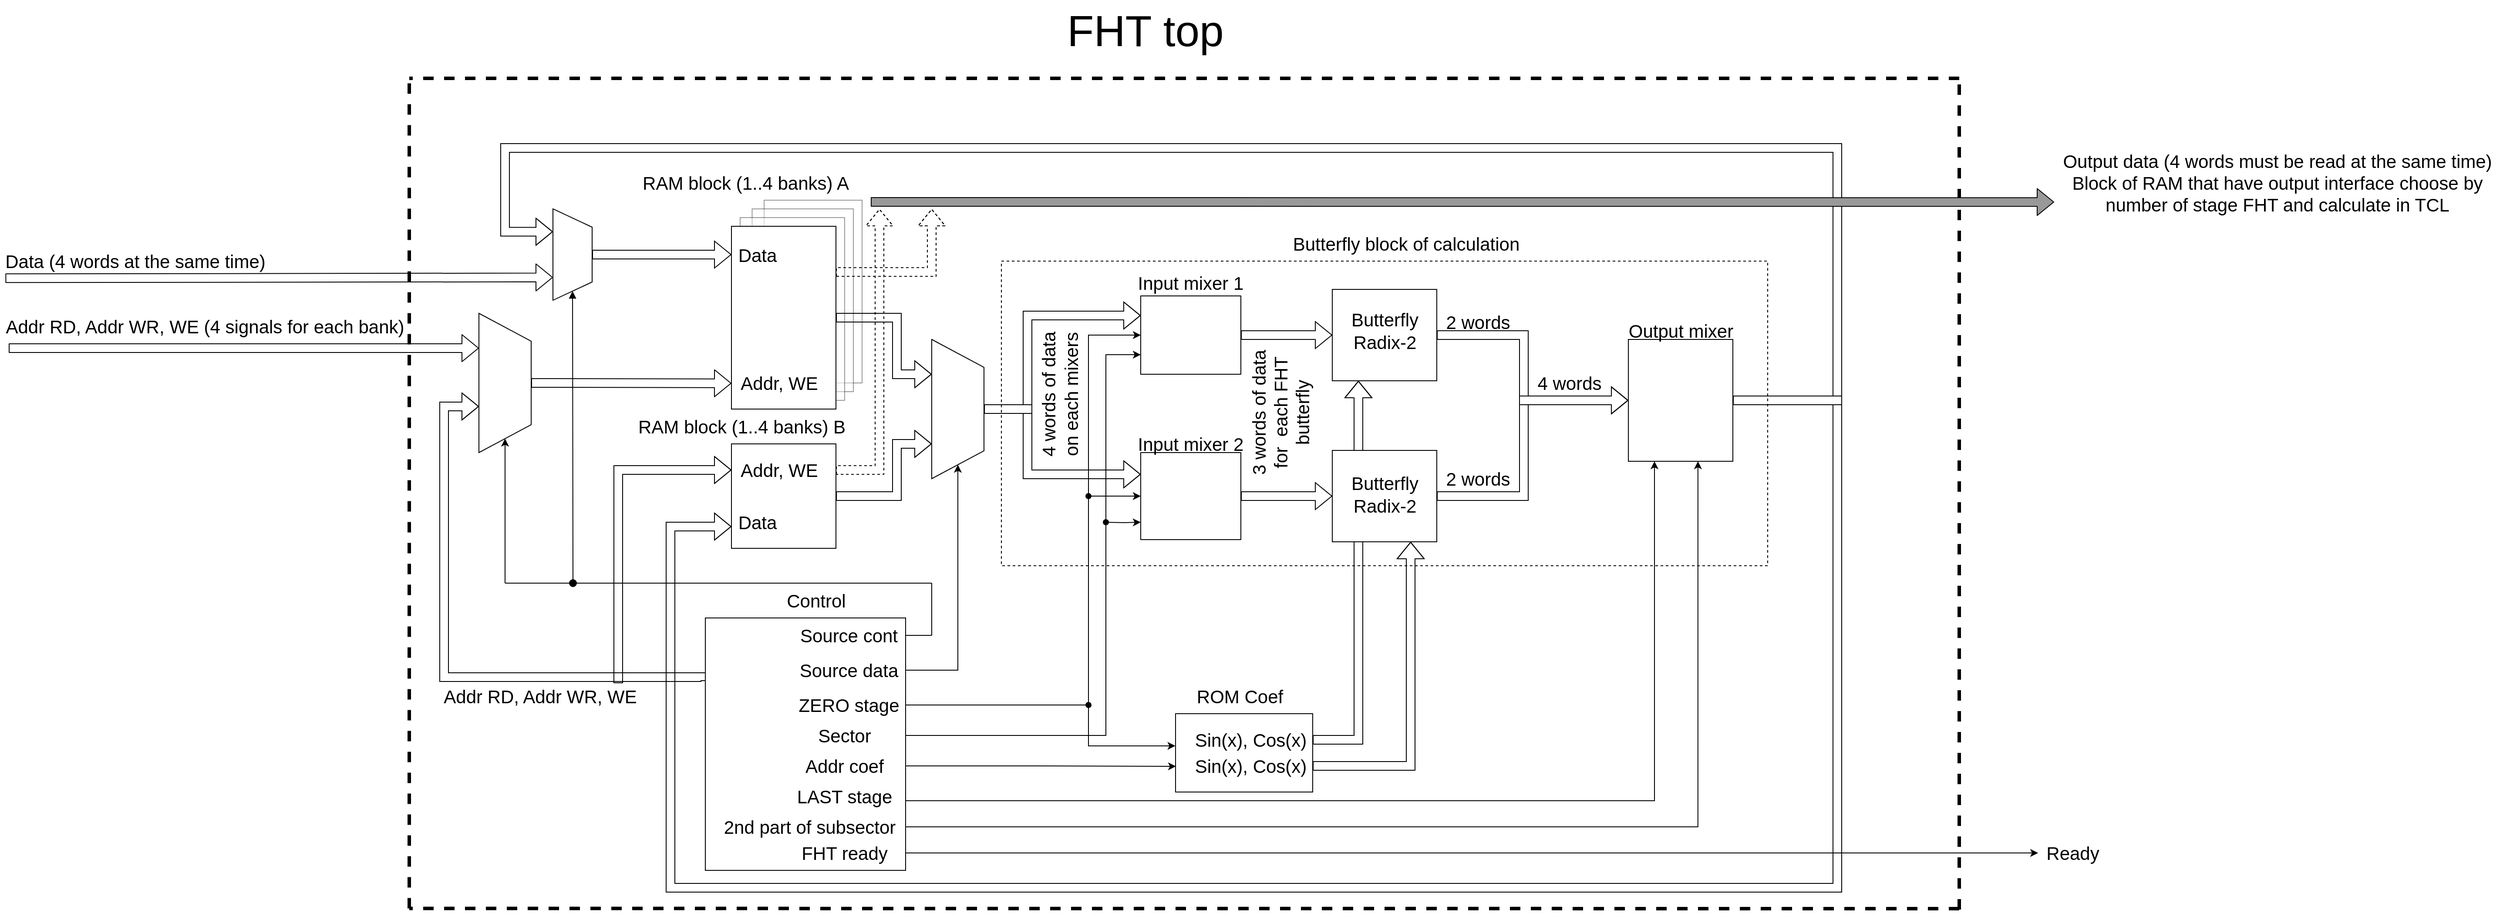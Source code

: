 <mxfile version="15.5.2" type="device"><diagram id="k8BaAgBWYnAPz-RbR95d" name="Page-1"><mxGraphModel dx="903" dy="935" grid="1" gridSize="10" guides="1" tooltips="1" connect="1" arrows="1" fold="1" page="1" pageScale="1" pageWidth="827" pageHeight="1169" math="0" shadow="0"><root><mxCell id="0"/><mxCell id="1" parent="0"/><mxCell id="-WFhjGw_KjIcfvkdMLsf-3" value="" style="rounded=0;whiteSpace=wrap;html=1;strokeWidth=1;opacity=40;" vertex="1" parent="1"><mxGeometry x="1997.5" y="270" width="112.5" height="210" as="geometry"/></mxCell><mxCell id="-WFhjGw_KjIcfvkdMLsf-2" value="" style="rounded=0;whiteSpace=wrap;html=1;strokeWidth=1;opacity=40;" vertex="1" parent="1"><mxGeometry x="1983.75" y="280" width="116.25" height="210" as="geometry"/></mxCell><mxCell id="-WFhjGw_KjIcfvkdMLsf-1" value="" style="rounded=0;whiteSpace=wrap;html=1;strokeWidth=1;opacity=40;" vertex="1" parent="1"><mxGeometry x="1970" y="290" width="120" height="210" as="geometry"/></mxCell><mxCell id="cGfdHINSgqTXn8K_8-8q-1" value="" style="rounded=0;whiteSpace=wrap;html=1;dashed=1;" parent="1" vertex="1"><mxGeometry x="2270" y="340" width="880" height="350" as="geometry"/></mxCell><mxCell id="cGfdHINSgqTXn8K_8-8q-2" style="edgeStyle=orthogonalEdgeStyle;shape=flexArrow;rounded=0;orthogonalLoop=1;jettySize=auto;html=1;exitX=1;exitY=0.5;exitDx=0;exitDy=0;entryX=0.25;entryY=1;entryDx=0;entryDy=0;strokeColor=#000000;" parent="1" source="cGfdHINSgqTXn8K_8-8q-77" target="cGfdHINSgqTXn8K_8-8q-18" edge="1"><mxGeometry relative="1" as="geometry"/></mxCell><mxCell id="cGfdHINSgqTXn8K_8-8q-3" style="edgeStyle=orthogonalEdgeStyle;rounded=0;orthogonalLoop=1;jettySize=auto;html=1;entryX=0.25;entryY=1;entryDx=0;entryDy=0;fontSize=21;shape=flexArrow;" parent="1" source="cGfdHINSgqTXn8K_8-8q-5" target="cGfdHINSgqTXn8K_8-8q-13" edge="1"><mxGeometry relative="1" as="geometry"><Array as="points"><mxPoint x="2150" y="405"/><mxPoint x="2150" y="470"/></Array></mxGeometry></mxCell><mxCell id="cGfdHINSgqTXn8K_8-8q-4" style="edgeStyle=orthogonalEdgeStyle;shape=flexArrow;rounded=0;orthogonalLoop=1;jettySize=auto;html=1;exitX=1;exitY=0.25;exitDx=0;exitDy=0;startArrow=none;startFill=0;endArrow=classic;endFill=1;strokeColor=#000000;dashed=1;" parent="1" source="cGfdHINSgqTXn8K_8-8q-5" edge="1"><mxGeometry relative="1" as="geometry"><mxPoint x="2190" y="280" as="targetPoint"/><Array as="points"><mxPoint x="2190" y="353"/><mxPoint x="2190" y="270"/></Array></mxGeometry></mxCell><mxCell id="cGfdHINSgqTXn8K_8-8q-5" value="" style="rounded=0;whiteSpace=wrap;html=1;" parent="1" vertex="1"><mxGeometry x="1960" y="300" width="120" height="210" as="geometry"/></mxCell><mxCell id="cGfdHINSgqTXn8K_8-8q-6" value="RAM block (1..4 banks) A" style="text;html=1;strokeColor=none;fillColor=none;align=center;verticalAlign=middle;whiteSpace=wrap;rounded=0;fontSize=21;" parent="1" vertex="1"><mxGeometry x="1848.75" y="240" width="255" height="20" as="geometry"/></mxCell><mxCell id="cGfdHINSgqTXn8K_8-8q-7" style="edgeStyle=orthogonalEdgeStyle;rounded=0;orthogonalLoop=1;jettySize=auto;html=1;entryX=0.75;entryY=1;entryDx=0;entryDy=0;fontSize=21;shape=flexArrow;" parent="1" source="cGfdHINSgqTXn8K_8-8q-9" target="cGfdHINSgqTXn8K_8-8q-13" edge="1"><mxGeometry relative="1" as="geometry"><Array as="points"><mxPoint x="2150" y="610"/><mxPoint x="2150" y="550"/></Array></mxGeometry></mxCell><mxCell id="cGfdHINSgqTXn8K_8-8q-8" style="edgeStyle=orthogonalEdgeStyle;shape=flexArrow;rounded=0;orthogonalLoop=1;jettySize=auto;html=1;exitX=1;exitY=0.25;exitDx=0;exitDy=0;startArrow=none;startFill=0;endArrow=block;endFill=0;strokeColor=#000000;dashed=1;" parent="1" source="cGfdHINSgqTXn8K_8-8q-9" edge="1"><mxGeometry relative="1" as="geometry"><mxPoint x="2130" y="280" as="targetPoint"/><Array as="points"><mxPoint x="2130" y="580"/><mxPoint x="2130" y="270"/></Array></mxGeometry></mxCell><mxCell id="cGfdHINSgqTXn8K_8-8q-9" value="" style="rounded=0;whiteSpace=wrap;html=1;" parent="1" vertex="1"><mxGeometry x="1960" y="550" width="120" height="120" as="geometry"/></mxCell><mxCell id="cGfdHINSgqTXn8K_8-8q-10" value="RAM block (1..4 banks) B" style="text;html=1;strokeColor=none;fillColor=none;align=center;verticalAlign=middle;whiteSpace=wrap;rounded=0;fontSize=21;" parent="1" vertex="1"><mxGeometry x="1840" y="520" width="263.75" height="20" as="geometry"/></mxCell><mxCell id="cGfdHINSgqTXn8K_8-8q-11" style="edgeStyle=orthogonalEdgeStyle;rounded=0;orthogonalLoop=1;jettySize=auto;html=1;exitX=0.5;exitY=0;exitDx=0;exitDy=0;entryX=0;entryY=0.25;entryDx=0;entryDy=0;strokeColor=#000000;shape=flexArrow;" parent="1" source="cGfdHINSgqTXn8K_8-8q-13" target="cGfdHINSgqTXn8K_8-8q-15" edge="1"><mxGeometry relative="1" as="geometry"><Array as="points"><mxPoint x="2300" y="510"/><mxPoint x="2300" y="402"/></Array></mxGeometry></mxCell><mxCell id="cGfdHINSgqTXn8K_8-8q-12" style="edgeStyle=orthogonalEdgeStyle;rounded=0;orthogonalLoop=1;jettySize=auto;html=1;exitX=0.5;exitY=0;exitDx=0;exitDy=0;entryX=0;entryY=0.25;entryDx=0;entryDy=0;strokeColor=#000000;shape=flexArrow;" parent="1" source="cGfdHINSgqTXn8K_8-8q-13" target="cGfdHINSgqTXn8K_8-8q-57" edge="1"><mxGeometry relative="1" as="geometry"><Array as="points"><mxPoint x="2300" y="510"/><mxPoint x="2300" y="585"/></Array></mxGeometry></mxCell><mxCell id="cGfdHINSgqTXn8K_8-8q-13" value="" style="shape=trapezoid;perimeter=trapezoidPerimeter;whiteSpace=wrap;html=1;fontSize=21;rotation=90;" parent="1" vertex="1"><mxGeometry x="2140" y="480" width="160" height="60" as="geometry"/></mxCell><mxCell id="cGfdHINSgqTXn8K_8-8q-14" style="edgeStyle=orthogonalEdgeStyle;rounded=0;orthogonalLoop=1;jettySize=auto;html=1;exitX=1;exitY=0.5;exitDx=0;exitDy=0;entryX=0;entryY=0.5;entryDx=0;entryDy=0;strokeColor=#000000;shape=flexArrow;" parent="1" source="cGfdHINSgqTXn8K_8-8q-15" target="cGfdHINSgqTXn8K_8-8q-18" edge="1"><mxGeometry relative="1" as="geometry"/></mxCell><mxCell id="cGfdHINSgqTXn8K_8-8q-15" value="" style="rounded=0;whiteSpace=wrap;html=1;fontSize=21;" parent="1" vertex="1"><mxGeometry x="2430" y="380" width="115" height="90" as="geometry"/></mxCell><mxCell id="cGfdHINSgqTXn8K_8-8q-16" value="Input mixer 1" style="text;html=1;strokeColor=none;fillColor=none;align=center;verticalAlign=middle;whiteSpace=wrap;rounded=0;fontSize=21;" parent="1" vertex="1"><mxGeometry x="2420" y="355" width="135" height="20" as="geometry"/></mxCell><mxCell id="cGfdHINSgqTXn8K_8-8q-17" style="edgeStyle=orthogonalEdgeStyle;rounded=0;orthogonalLoop=1;jettySize=auto;html=1;strokeColor=#000000;shape=flexArrow;" parent="1" source="cGfdHINSgqTXn8K_8-8q-18" edge="1"><mxGeometry relative="1" as="geometry"><mxPoint x="2990" y="500" as="targetPoint"/><Array as="points"><mxPoint x="2870" y="425"/><mxPoint x="2870" y="500"/></Array></mxGeometry></mxCell><mxCell id="cGfdHINSgqTXn8K_8-8q-18" value="" style="rounded=0;whiteSpace=wrap;html=1;fontSize=21;" parent="1" vertex="1"><mxGeometry x="2650" y="372.5" width="120" height="105" as="geometry"/></mxCell><mxCell id="cGfdHINSgqTXn8K_8-8q-19" style="edgeStyle=orthogonalEdgeStyle;rounded=0;orthogonalLoop=1;jettySize=auto;html=1;exitX=1;exitY=0.5;exitDx=0;exitDy=0;entryX=0.25;entryY=1;entryDx=0;entryDy=0;shape=flexArrow;" parent="1" source="cGfdHINSgqTXn8K_8-8q-21" target="cGfdHINSgqTXn8K_8-8q-29" edge="1"><mxGeometry relative="1" as="geometry"><Array as="points"><mxPoint x="3230" y="500"/><mxPoint x="3230" y="210"/><mxPoint x="1700" y="210"/><mxPoint x="1700" y="306"/></Array></mxGeometry></mxCell><mxCell id="cGfdHINSgqTXn8K_8-8q-20" style="edgeStyle=orthogonalEdgeStyle;shape=flexArrow;rounded=0;orthogonalLoop=1;jettySize=auto;html=1;entryX=0;entryY=0.75;entryDx=0;entryDy=0;startArrow=none;startFill=0;endArrow=block;endFill=0;strokeColor=#000000;" parent="1" source="cGfdHINSgqTXn8K_8-8q-21" target="cGfdHINSgqTXn8K_8-8q-50" edge="1"><mxGeometry relative="1" as="geometry"><Array as="points"><mxPoint x="3230" y="500"/><mxPoint x="3230" y="1060"/><mxPoint x="1890" y="1060"/><mxPoint x="1890" y="645"/></Array></mxGeometry></mxCell><mxCell id="cGfdHINSgqTXn8K_8-8q-21" value="" style="rounded=0;whiteSpace=wrap;html=1;fontSize=21;" parent="1" vertex="1"><mxGeometry x="2990" y="430" width="120" height="140" as="geometry"/></mxCell><mxCell id="cGfdHINSgqTXn8K_8-8q-22" value="Output mixer" style="text;html=1;strokeColor=none;fillColor=none;align=center;verticalAlign=middle;whiteSpace=wrap;rounded=0;fontSize=21;" parent="1" vertex="1"><mxGeometry x="2982.5" y="410" width="135" height="20" as="geometry"/></mxCell><mxCell id="cGfdHINSgqTXn8K_8-8q-23" value="" style="rounded=0;whiteSpace=wrap;html=1;" parent="1" vertex="1"><mxGeometry x="2470" y="860" width="157.5" height="90" as="geometry"/></mxCell><mxCell id="cGfdHINSgqTXn8K_8-8q-24" style="edgeStyle=orthogonalEdgeStyle;rounded=0;orthogonalLoop=1;jettySize=auto;html=1;exitX=1;exitY=0.25;exitDx=0;exitDy=0;entryX=1;entryY=0.5;entryDx=0;entryDy=0;" parent="1" source="cGfdHINSgqTXn8K_8-8q-26" target="cGfdHINSgqTXn8K_8-8q-13" edge="1"><mxGeometry relative="1" as="geometry"><Array as="points"><mxPoint x="2220" y="810"/></Array></mxGeometry></mxCell><mxCell id="cGfdHINSgqTXn8K_8-8q-25" style="edgeStyle=orthogonalEdgeStyle;rounded=0;orthogonalLoop=1;jettySize=auto;html=1;exitX=0;exitY=0.25;exitDx=0;exitDy=0;entryX=0.669;entryY=1;entryDx=0;entryDy=0;entryPerimeter=0;strokeWidth=1;fontSize=21;shape=flexArrow;strokeColor=#000000;" parent="1" source="cGfdHINSgqTXn8K_8-8q-26" target="cGfdHINSgqTXn8K_8-8q-30" edge="1"><mxGeometry relative="1" as="geometry"><Array as="points"><mxPoint x="1630" y="818"/><mxPoint x="1630" y="507"/></Array></mxGeometry></mxCell><UserObject label="" id="cGfdHINSgqTXn8K_8-8q-26"><mxCell style="rounded=0;whiteSpace=wrap;html=1;fontSize=21;" parent="1" vertex="1"><mxGeometry x="1930" y="750" width="230" height="290" as="geometry"/></mxCell></UserObject><mxCell id="cGfdHINSgqTXn8K_8-8q-27" value="Control" style="text;html=1;strokeColor=none;fillColor=none;align=center;verticalAlign=middle;whiteSpace=wrap;rounded=0;fontSize=21;" parent="1" vertex="1"><mxGeometry x="1990" y="720" width="135" height="20" as="geometry"/></mxCell><mxCell id="cGfdHINSgqTXn8K_8-8q-28" style="edgeStyle=orthogonalEdgeStyle;rounded=0;orthogonalLoop=1;jettySize=auto;html=1;entryX=0;entryY=0.5;entryDx=0;entryDy=0;endArrow=block;endFill=0;strokeColor=#000000;shape=flexArrow;" parent="1" source="cGfdHINSgqTXn8K_8-8q-29" target="cGfdHINSgqTXn8K_8-8q-35" edge="1"><mxGeometry relative="1" as="geometry"/></mxCell><mxCell id="cGfdHINSgqTXn8K_8-8q-29" value="" style="shape=trapezoid;perimeter=trapezoidPerimeter;whiteSpace=wrap;html=1;fontSize=21;rotation=90;" parent="1" vertex="1"><mxGeometry x="1725" y="310" width="105" height="45" as="geometry"/></mxCell><mxCell id="cGfdHINSgqTXn8K_8-8q-30" value="" style="shape=trapezoid;perimeter=trapezoidPerimeter;whiteSpace=wrap;html=1;fontSize=21;rotation=90;" parent="1" vertex="1"><mxGeometry x="1620" y="450" width="160" height="60" as="geometry"/></mxCell><mxCell id="cGfdHINSgqTXn8K_8-8q-31" value="Source data" style="text;html=1;strokeColor=none;fillColor=none;align=center;verticalAlign=middle;whiteSpace=wrap;rounded=0;fontSize=21;" parent="1" vertex="1"><mxGeometry x="2030" y="800" width="130" height="20" as="geometry"/></mxCell><mxCell id="cGfdHINSgqTXn8K_8-8q-32" value="Source cont" style="text;html=1;strokeColor=none;fillColor=none;align=center;verticalAlign=middle;whiteSpace=wrap;rounded=0;fontSize=21;" parent="1" vertex="1"><mxGeometry x="2030" y="760" width="130" height="20" as="geometry"/></mxCell><mxCell id="cGfdHINSgqTXn8K_8-8q-33" value="" style="html=1;verticalAlign=bottom;startArrow=oval;startFill=1;endArrow=block;startSize=8;entryX=1;entryY=0.5;entryDx=0;entryDy=0;rounded=0;" parent="1" target="cGfdHINSgqTXn8K_8-8q-29" edge="1"><mxGeometry width="60" relative="1" as="geometry"><mxPoint x="1778" y="710" as="sourcePoint"/><mxPoint x="1840" y="470" as="targetPoint"/><Array as="points"/></mxGeometry></mxCell><mxCell id="cGfdHINSgqTXn8K_8-8q-34" value="" style="endArrow=classic;html=1;entryX=0.75;entryY=1;entryDx=0;entryDy=0;shape=flexArrow;exitX=0.02;exitY=1.156;exitDx=0;exitDy=0;exitPerimeter=0;" parent="1" source="cGfdHINSgqTXn8K_8-8q-42" target="cGfdHINSgqTXn8K_8-8q-29" edge="1"><mxGeometry width="50" height="50" relative="1" as="geometry"><mxPoint x="1270" y="359" as="sourcePoint"/><mxPoint x="2020" y="500" as="targetPoint"/></mxGeometry></mxCell><mxCell id="cGfdHINSgqTXn8K_8-8q-35" value="Data" style="text;html=1;strokeColor=none;fillColor=none;align=center;verticalAlign=middle;whiteSpace=wrap;rounded=0;fontSize=21;" parent="1" vertex="1"><mxGeometry x="1960" y="322.5" width="60" height="20" as="geometry"/></mxCell><mxCell id="cGfdHINSgqTXn8K_8-8q-36" value="" style="shape=flexArrow;endArrow=classic;html=1;fontSize=14;entryX=0.25;entryY=1;entryDx=0;entryDy=0;" parent="1" target="cGfdHINSgqTXn8K_8-8q-30" edge="1"><mxGeometry width="50" height="50" relative="1" as="geometry"><mxPoint x="1130" y="440" as="sourcePoint"/><mxPoint x="1890" y="640" as="targetPoint"/></mxGeometry></mxCell><mxCell id="cGfdHINSgqTXn8K_8-8q-37" value="" style="endArrow=none;html=1;fontSize=14;dashed=1;strokeWidth=4;" parent="1" edge="1"><mxGeometry width="50" height="50" relative="1" as="geometry"><mxPoint x="1590" y="1083.75" as="sourcePoint"/><mxPoint x="1590" y="133.75" as="targetPoint"/></mxGeometry></mxCell><mxCell id="cGfdHINSgqTXn8K_8-8q-38" value="" style="endArrow=none;html=1;fontSize=14;dashed=1;strokeWidth=4;" parent="1" edge="1"><mxGeometry width="50" height="50" relative="1" as="geometry"><mxPoint x="3370" y="1084" as="sourcePoint"/><mxPoint x="1590" y="1083.75" as="targetPoint"/></mxGeometry></mxCell><mxCell id="cGfdHINSgqTXn8K_8-8q-39" value="" style="endArrow=none;html=1;fontSize=14;dashed=1;strokeWidth=4;" parent="1" edge="1"><mxGeometry width="50" height="50" relative="1" as="geometry"><mxPoint x="3370" y="130" as="sourcePoint"/><mxPoint x="1590" y="130" as="targetPoint"/></mxGeometry></mxCell><mxCell id="cGfdHINSgqTXn8K_8-8q-40" value="" style="endArrow=none;html=1;fontSize=14;dashed=1;strokeWidth=4;" parent="1" edge="1"><mxGeometry width="50" height="50" relative="1" as="geometry"><mxPoint x="3370" y="1085" as="sourcePoint"/><mxPoint x="3370" y="135" as="targetPoint"/></mxGeometry></mxCell><mxCell id="cGfdHINSgqTXn8K_8-8q-41" value="&lt;font style=&quot;font-size: 50px&quot;&gt;FHT top&lt;/font&gt;" style="text;html=1;align=center;verticalAlign=middle;resizable=0;points=[];autosize=1;fontSize=50;" parent="1" vertex="1"><mxGeometry x="2335" y="40" width="200" height="70" as="geometry"/></mxCell><mxCell id="cGfdHINSgqTXn8K_8-8q-42" value="Data (4 words at the same time)" style="text;html=1;align=center;verticalAlign=middle;resizable=0;points=[];autosize=1;fontSize=21;" parent="1" vertex="1"><mxGeometry x="1120" y="325" width="310" height="30" as="geometry"/></mxCell><mxCell id="cGfdHINSgqTXn8K_8-8q-43" value="Addr RD, Addr WR, WE (4 signals for each bank)" style="text;html=1;align=center;verticalAlign=middle;resizable=0;points=[];autosize=1;fontSize=21;" parent="1" vertex="1"><mxGeometry x="1120" y="400" width="470" height="30" as="geometry"/></mxCell><mxCell id="cGfdHINSgqTXn8K_8-8q-44" value="Addr RD, Addr WR, WE" style="text;html=1;align=center;verticalAlign=middle;resizable=0;points=[];autosize=1;fontSize=21;" parent="1" vertex="1"><mxGeometry x="1620" y="825" width="240" height="30" as="geometry"/></mxCell><mxCell id="cGfdHINSgqTXn8K_8-8q-45" value="Ready" style="text;html=1;align=center;verticalAlign=middle;resizable=0;points=[];autosize=1;fontSize=21;" parent="1" vertex="1"><mxGeometry x="3460" y="1005" width="80" height="30" as="geometry"/></mxCell><mxCell id="cGfdHINSgqTXn8K_8-8q-46" value="" style="endArrow=classic;html=1;strokeColor=#000000;strokeWidth=1;fontSize=21;shape=flexArrow;entryX=0;entryY=0.25;entryDx=0;entryDy=0;width=10;rounded=0;" parent="1" target="cGfdHINSgqTXn8K_8-8q-9" edge="1"><mxGeometry width="50" height="50" relative="1" as="geometry"><mxPoint x="1830" y="825" as="sourcePoint"/><mxPoint x="1930" y="590" as="targetPoint"/><Array as="points"><mxPoint x="1830" y="580"/></Array></mxGeometry></mxCell><mxCell id="cGfdHINSgqTXn8K_8-8q-47" value="" style="shape=flexArrow;endArrow=classic;html=1;fontSize=14;" parent="1" edge="1"><mxGeometry width="50" height="50" relative="1" as="geometry"><mxPoint x="1730" y="480.0" as="sourcePoint"/><mxPoint x="1960" y="480.42" as="targetPoint"/></mxGeometry></mxCell><mxCell id="cGfdHINSgqTXn8K_8-8q-48" value="Addr, WE" style="text;html=1;strokeColor=none;fillColor=none;align=center;verticalAlign=middle;whiteSpace=wrap;rounded=0;fontSize=21;" parent="1" vertex="1"><mxGeometry x="1960" y="470" width="110" height="20" as="geometry"/></mxCell><mxCell id="cGfdHINSgqTXn8K_8-8q-49" value="Addr, WE" style="text;html=1;strokeColor=none;fillColor=none;align=center;verticalAlign=middle;whiteSpace=wrap;rounded=0;fontSize=21;" parent="1" vertex="1"><mxGeometry x="1960" y="570" width="110" height="20" as="geometry"/></mxCell><mxCell id="cGfdHINSgqTXn8K_8-8q-50" value="Data" style="text;html=1;strokeColor=none;fillColor=none;align=center;verticalAlign=middle;whiteSpace=wrap;rounded=0;fontSize=21;" parent="1" vertex="1"><mxGeometry x="1960" y="630" width="60" height="20" as="geometry"/></mxCell><mxCell id="cGfdHINSgqTXn8K_8-8q-51" value="Butterfly block of calculation" style="text;html=1;strokeColor=none;fillColor=none;align=center;verticalAlign=middle;whiteSpace=wrap;rounded=0;fontSize=21;" parent="1" vertex="1"><mxGeometry x="2561.25" y="310" width="347.5" height="20" as="geometry"/></mxCell><mxCell id="cGfdHINSgqTXn8K_8-8q-52" value="" style="endArrow=classic;html=1;strokeColor=#000000;entryX=1;entryY=0.5;entryDx=0;entryDy=0;" parent="1" target="cGfdHINSgqTXn8K_8-8q-30" edge="1"><mxGeometry width="50" height="50" relative="1" as="geometry"><mxPoint x="1700" y="710" as="sourcePoint"/><mxPoint x="1940" y="580" as="targetPoint"/></mxGeometry></mxCell><mxCell id="cGfdHINSgqTXn8K_8-8q-53" value="" style="endArrow=none;html=1;strokeColor=#000000;" parent="1" edge="1"><mxGeometry width="50" height="50" relative="1" as="geometry"><mxPoint x="1700" y="710" as="sourcePoint"/><mxPoint x="2190" y="710" as="targetPoint"/></mxGeometry></mxCell><mxCell id="cGfdHINSgqTXn8K_8-8q-54" value="" style="endArrow=none;html=1;strokeColor=#000000;" parent="1" edge="1"><mxGeometry width="50" height="50" relative="1" as="geometry"><mxPoint x="2190" y="770" as="sourcePoint"/><mxPoint x="2190" y="710" as="targetPoint"/></mxGeometry></mxCell><mxCell id="cGfdHINSgqTXn8K_8-8q-55" value="" style="endArrow=none;html=1;strokeColor=#000000;exitX=1;exitY=0.5;exitDx=0;exitDy=0;" parent="1" source="cGfdHINSgqTXn8K_8-8q-32" edge="1"><mxGeometry width="50" height="50" relative="1" as="geometry"><mxPoint x="1890" y="750" as="sourcePoint"/><mxPoint x="2190" y="770" as="targetPoint"/></mxGeometry></mxCell><mxCell id="cGfdHINSgqTXn8K_8-8q-56" style="edgeStyle=orthogonalEdgeStyle;shape=flexArrow;rounded=0;orthogonalLoop=1;jettySize=auto;html=1;exitX=1;exitY=0.5;exitDx=0;exitDy=0;entryX=0;entryY=0.5;entryDx=0;entryDy=0;strokeColor=#000000;" parent="1" source="cGfdHINSgqTXn8K_8-8q-57" target="cGfdHINSgqTXn8K_8-8q-61" edge="1"><mxGeometry relative="1" as="geometry"/></mxCell><mxCell id="cGfdHINSgqTXn8K_8-8q-57" value="" style="rounded=0;whiteSpace=wrap;html=1;fontSize=21;" parent="1" vertex="1"><mxGeometry x="2430" y="560" width="115" height="100" as="geometry"/></mxCell><mxCell id="cGfdHINSgqTXn8K_8-8q-58" value="Input mixer 2" style="text;html=1;strokeColor=none;fillColor=none;align=center;verticalAlign=middle;whiteSpace=wrap;rounded=0;fontSize=21;" parent="1" vertex="1"><mxGeometry x="2420" y="540" width="135" height="20" as="geometry"/></mxCell><mxCell id="cGfdHINSgqTXn8K_8-8q-59" value="3 words of data&lt;br&gt;for&amp;nbsp; each FHT butterfly" style="text;html=1;strokeColor=none;fillColor=none;align=center;verticalAlign=middle;whiteSpace=wrap;rounded=0;fontSize=21;rotation=-90;" parent="1" vertex="1"><mxGeometry x="2510" y="480" width="160" height="67.5" as="geometry"/></mxCell><mxCell id="cGfdHINSgqTXn8K_8-8q-60" style="edgeStyle=orthogonalEdgeStyle;shape=flexArrow;rounded=0;orthogonalLoop=1;jettySize=auto;html=1;strokeColor=#000000;" parent="1" source="cGfdHINSgqTXn8K_8-8q-61" edge="1"><mxGeometry relative="1" as="geometry"><mxPoint x="2990" y="500.0" as="targetPoint"/><Array as="points"><mxPoint x="2870" y="610"/><mxPoint x="2870" y="500"/></Array></mxGeometry></mxCell><mxCell id="cGfdHINSgqTXn8K_8-8q-61" value="" style="rounded=0;whiteSpace=wrap;html=1;fontSize=21;" parent="1" vertex="1"><mxGeometry x="2650" y="557.5" width="120" height="105" as="geometry"/></mxCell><mxCell id="cGfdHINSgqTXn8K_8-8q-62" value="Butterfly Radix-2" style="text;html=1;strokeColor=none;fillColor=none;align=center;verticalAlign=middle;whiteSpace=wrap;rounded=0;fontSize=21;" parent="1" vertex="1"><mxGeometry x="2662.5" y="402.5" width="95" height="35" as="geometry"/></mxCell><mxCell id="cGfdHINSgqTXn8K_8-8q-63" value="Butterfly Radix-2" style="text;html=1;strokeColor=none;fillColor=none;align=center;verticalAlign=middle;whiteSpace=wrap;rounded=0;fontSize=21;" parent="1" vertex="1"><mxGeometry x="2662.5" y="590" width="95" height="35" as="geometry"/></mxCell><mxCell id="cGfdHINSgqTXn8K_8-8q-64" style="edgeStyle=orthogonalEdgeStyle;rounded=0;orthogonalLoop=1;jettySize=auto;html=1;exitDx=0;exitDy=0;entryX=0;entryY=0.5;entryDx=0;entryDy=0;strokeColor=#000000;" parent="1" target="cGfdHINSgqTXn8K_8-8q-15" edge="1"><mxGeometry relative="1" as="geometry"><Array as="points"><mxPoint x="2370" y="850"/><mxPoint x="2370" y="425"/></Array><mxPoint x="2370" y="850" as="sourcePoint"/></mxGeometry></mxCell><mxCell id="cGfdHINSgqTXn8K_8-8q-65" value="ZERO stage" style="text;html=1;strokeColor=none;fillColor=none;align=center;verticalAlign=middle;whiteSpace=wrap;rounded=0;fontSize=21;" parent="1" vertex="1"><mxGeometry x="2030" y="840" width="130" height="20" as="geometry"/></mxCell><mxCell id="cGfdHINSgqTXn8K_8-8q-66" style="edgeStyle=orthogonalEdgeStyle;rounded=0;orthogonalLoop=1;jettySize=auto;html=1;exitX=1;exitY=0.5;exitDx=0;exitDy=0;entryX=0;entryY=0.75;entryDx=0;entryDy=0;strokeColor=#000000;" parent="1" source="cGfdHINSgqTXn8K_8-8q-67" target="cGfdHINSgqTXn8K_8-8q-15" edge="1"><mxGeometry relative="1" as="geometry"><Array as="points"><mxPoint x="2390" y="885"/><mxPoint x="2390" y="448"/></Array></mxGeometry></mxCell><mxCell id="cGfdHINSgqTXn8K_8-8q-67" value="Sector" style="text;html=1;strokeColor=none;fillColor=none;align=center;verticalAlign=middle;whiteSpace=wrap;rounded=0;fontSize=21;" parent="1" vertex="1"><mxGeometry x="2020" y="875" width="140" height="20" as="geometry"/></mxCell><mxCell id="cGfdHINSgqTXn8K_8-8q-68" value="4 words of data&lt;br&gt;on each mixers" style="text;html=1;strokeColor=none;fillColor=none;align=center;verticalAlign=middle;whiteSpace=wrap;rounded=0;fontSize=21;rotation=-90;" parent="1" vertex="1"><mxGeometry x="2256.25" y="471.25" width="160" height="42.5" as="geometry"/></mxCell><mxCell id="cGfdHINSgqTXn8K_8-8q-69" value="" style="endArrow=classic;html=1;strokeColor=#000000;entryX=0;entryY=0.5;entryDx=0;entryDy=0;startArrow=oval;startFill=1;" parent="1" target="cGfdHINSgqTXn8K_8-8q-57" edge="1"><mxGeometry width="50" height="50" relative="1" as="geometry"><mxPoint x="2370" y="610" as="sourcePoint"/><mxPoint x="2400" y="630" as="targetPoint"/></mxGeometry></mxCell><mxCell id="cGfdHINSgqTXn8K_8-8q-71" style="edgeStyle=orthogonalEdgeStyle;rounded=0;orthogonalLoop=1;jettySize=auto;html=1;entryX=0;entryY=0.8;entryDx=0;entryDy=0;entryPerimeter=0;strokeColor=#000000;startArrow=oval;startFill=1;" parent="1" target="cGfdHINSgqTXn8K_8-8q-57" edge="1"><mxGeometry relative="1" as="geometry"><mxPoint x="2390" y="640" as="sourcePoint"/></mxGeometry></mxCell><mxCell id="cGfdHINSgqTXn8K_8-8q-73" value="2 words" style="text;html=1;strokeColor=none;fillColor=none;align=center;verticalAlign=middle;whiteSpace=wrap;rounded=0;fontSize=21;" parent="1" vertex="1"><mxGeometry x="2750" y="580" width="135" height="20" as="geometry"/></mxCell><mxCell id="cGfdHINSgqTXn8K_8-8q-74" value="2 words" style="text;html=1;strokeColor=none;fillColor=none;align=center;verticalAlign=middle;whiteSpace=wrap;rounded=0;fontSize=21;" parent="1" vertex="1"><mxGeometry x="2750" y="400" width="135" height="20" as="geometry"/></mxCell><mxCell id="cGfdHINSgqTXn8K_8-8q-75" value="4 words" style="text;html=1;strokeColor=none;fillColor=none;align=center;verticalAlign=middle;whiteSpace=wrap;rounded=0;fontSize=21;" parent="1" vertex="1"><mxGeometry x="2855" y="470" width="135" height="20" as="geometry"/></mxCell><mxCell id="cGfdHINSgqTXn8K_8-8q-76" value="ROM Coef" style="text;html=1;strokeColor=none;fillColor=none;align=center;verticalAlign=middle;whiteSpace=wrap;rounded=0;fontSize=21;" parent="1" vertex="1"><mxGeometry x="2478.75" y="830" width="130" height="20" as="geometry"/></mxCell><mxCell id="cGfdHINSgqTXn8K_8-8q-77" value="Sin(x), Cos(x)" style="text;html=1;strokeColor=none;fillColor=none;align=center;verticalAlign=middle;whiteSpace=wrap;rounded=0;fontSize=21;" parent="1" vertex="1"><mxGeometry x="2486.25" y="880" width="141.25" height="20" as="geometry"/></mxCell><mxCell id="cGfdHINSgqTXn8K_8-8q-78" style="edgeStyle=orthogonalEdgeStyle;shape=flexArrow;rounded=0;orthogonalLoop=1;jettySize=auto;html=1;exitX=1;exitY=0.5;exitDx=0;exitDy=0;entryX=0.75;entryY=1;entryDx=0;entryDy=0;strokeColor=#000000;" parent="1" source="cGfdHINSgqTXn8K_8-8q-79" target="cGfdHINSgqTXn8K_8-8q-61" edge="1"><mxGeometry relative="1" as="geometry"/></mxCell><mxCell id="cGfdHINSgqTXn8K_8-8q-79" value="Sin(x), Cos(x)" style="text;html=1;strokeColor=none;fillColor=none;align=center;verticalAlign=middle;whiteSpace=wrap;rounded=0;fontSize=21;" parent="1" vertex="1"><mxGeometry x="2486.25" y="910" width="141.25" height="20" as="geometry"/></mxCell><mxCell id="cGfdHINSgqTXn8K_8-8q-80" style="edgeStyle=orthogonalEdgeStyle;rounded=0;orthogonalLoop=1;jettySize=auto;html=1;strokeColor=#000000;entryX=0.003;entryY=0.672;entryDx=0;entryDy=0;entryPerimeter=0;" parent="1" source="cGfdHINSgqTXn8K_8-8q-81" target="cGfdHINSgqTXn8K_8-8q-23" edge="1"><mxGeometry relative="1" as="geometry"><mxPoint x="2420" y="920" as="targetPoint"/><Array as="points"/></mxGeometry></mxCell><mxCell id="cGfdHINSgqTXn8K_8-8q-81" value="Addr coef" style="text;html=1;strokeColor=none;fillColor=none;align=center;verticalAlign=middle;whiteSpace=wrap;rounded=0;fontSize=21;" parent="1" vertex="1"><mxGeometry x="2020" y="910" width="140" height="20" as="geometry"/></mxCell><mxCell id="cGfdHINSgqTXn8K_8-8q-83" style="edgeStyle=orthogonalEdgeStyle;rounded=0;orthogonalLoop=1;jettySize=auto;html=1;exitX=1;exitY=0.5;exitDx=0;exitDy=0;entryDx=0;entryDy=0;strokeColor=#000000;endArrow=none;endFill=0;" parent="1" source="cGfdHINSgqTXn8K_8-8q-65" edge="1"><mxGeometry relative="1" as="geometry"><mxPoint x="2160" y="850" as="sourcePoint"/><mxPoint x="2370" y="850" as="targetPoint"/><Array as="points"/></mxGeometry></mxCell><mxCell id="cGfdHINSgqTXn8K_8-8q-84" value="" style="endArrow=classic;html=1;strokeColor=#000000;entryX=-0.001;entryY=0.411;entryDx=0;entryDy=0;rounded=0;entryPerimeter=0;startArrow=oval;startFill=1;" parent="1" target="cGfdHINSgqTXn8K_8-8q-23" edge="1"><mxGeometry width="50" height="50" relative="1" as="geometry"><mxPoint x="2370" y="850" as="sourcePoint"/><mxPoint x="2410" y="810" as="targetPoint"/><Array as="points"><mxPoint x="2370" y="897"/></Array></mxGeometry></mxCell><mxCell id="cGfdHINSgqTXn8K_8-8q-85" style="edgeStyle=orthogonalEdgeStyle;rounded=0;orthogonalLoop=1;jettySize=auto;html=1;entryX=0.25;entryY=1;entryDx=0;entryDy=0;startArrow=none;startFill=0;endArrow=classic;endFill=1;strokeColor=#000000;" parent="1" source="cGfdHINSgqTXn8K_8-8q-86" target="cGfdHINSgqTXn8K_8-8q-21" edge="1"><mxGeometry relative="1" as="geometry"><Array as="points"><mxPoint x="3020" y="960"/></Array></mxGeometry></mxCell><mxCell id="cGfdHINSgqTXn8K_8-8q-86" value="LAST stage" style="text;html=1;strokeColor=none;fillColor=none;align=center;verticalAlign=middle;whiteSpace=wrap;rounded=0;fontSize=21;" parent="1" vertex="1"><mxGeometry x="2020" y="945" width="140" height="20" as="geometry"/></mxCell><mxCell id="cGfdHINSgqTXn8K_8-8q-87" style="edgeStyle=orthogonalEdgeStyle;rounded=0;orthogonalLoop=1;jettySize=auto;html=1;entryX=0.909;entryY=0.657;entryDx=0;entryDy=0;entryPerimeter=0;startArrow=none;startFill=0;endArrow=classic;endFill=1;strokeColor=#000000;" parent="1" source="cGfdHINSgqTXn8K_8-8q-88" target="cGfdHINSgqTXn8K_8-8q-1" edge="1"><mxGeometry relative="1" as="geometry"/></mxCell><mxCell id="cGfdHINSgqTXn8K_8-8q-88" value="2nd part of subsector" style="text;html=1;strokeColor=none;fillColor=none;align=center;verticalAlign=middle;whiteSpace=wrap;rounded=0;fontSize=21;" parent="1" vertex="1"><mxGeometry x="1940" y="980" width="220" height="20" as="geometry"/></mxCell><mxCell id="cGfdHINSgqTXn8K_8-8q-89" style="edgeStyle=orthogonalEdgeStyle;rounded=0;orthogonalLoop=1;jettySize=auto;html=1;entryX=0.007;entryY=0.5;entryDx=0;entryDy=0;entryPerimeter=0;startArrow=none;startFill=0;endArrow=classic;endFill=1;strokeColor=#000000;" parent="1" source="cGfdHINSgqTXn8K_8-8q-90" target="cGfdHINSgqTXn8K_8-8q-45" edge="1"><mxGeometry relative="1" as="geometry"/></mxCell><mxCell id="cGfdHINSgqTXn8K_8-8q-90" value="FHT ready" style="text;html=1;strokeColor=none;fillColor=none;align=center;verticalAlign=middle;whiteSpace=wrap;rounded=0;fontSize=21;" parent="1" vertex="1"><mxGeometry x="2020" y="1010" width="140" height="20" as="geometry"/></mxCell><mxCell id="cGfdHINSgqTXn8K_8-8q-91" value="Output data (4 words must be read at the same time)&lt;br&gt;Block of RAM that have output interface choose by&lt;br&gt;number of stage FHT and calculate in TCL" style="text;html=1;align=center;verticalAlign=middle;resizable=0;points=[];autosize=1;fontSize=21;" parent="1" vertex="1"><mxGeometry x="3480" y="210" width="510" height="80" as="geometry"/></mxCell><mxCell id="cGfdHINSgqTXn8K_8-8q-92" value="" style="endArrow=classic;html=1;strokeColor=#000000;shape=flexArrow;entryX=-0.002;entryY=0.777;entryDx=0;entryDy=0;entryPerimeter=0;fillColor=#999999;" parent="1" target="cGfdHINSgqTXn8K_8-8q-91" edge="1"><mxGeometry width="50" height="50" relative="1" as="geometry"><mxPoint x="2120" y="272" as="sourcePoint"/><mxPoint x="2555" y="270" as="targetPoint"/></mxGeometry></mxCell></root></mxGraphModel></diagram></mxfile>